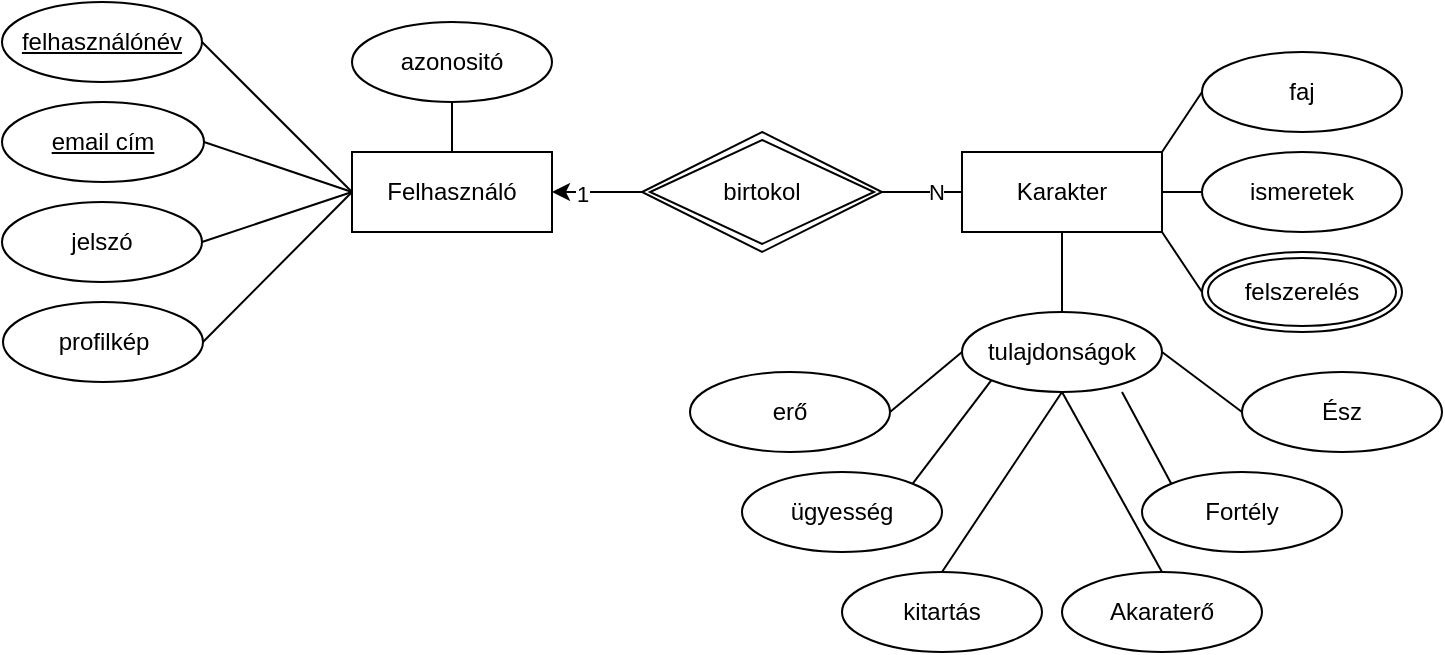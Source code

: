 <mxfile version="24.7.17">
  <diagram name="Page-1" id="e-pD4XbrYedEOlAOlbi6">
    <mxGraphModel dx="1195" dy="712" grid="1" gridSize="10" guides="1" tooltips="1" connect="1" arrows="1" fold="1" page="1" pageScale="1" pageWidth="827" pageHeight="1169" math="0" shadow="0">
      <root>
        <mxCell id="0" />
        <mxCell id="1" parent="0" />
        <mxCell id="6tl0_UV2vyWzfa311lcC-17" style="rounded=0;orthogonalLoop=1;jettySize=auto;html=1;exitX=0;exitY=0.5;exitDx=0;exitDy=0;entryX=1;entryY=0.5;entryDx=0;entryDy=0;endArrow=none;endFill=0;" edge="1" parent="1" source="6tl0_UV2vyWzfa311lcC-1" target="6tl0_UV2vyWzfa311lcC-2">
          <mxGeometry relative="1" as="geometry" />
        </mxCell>
        <mxCell id="6tl0_UV2vyWzfa311lcC-18" style="rounded=0;orthogonalLoop=1;jettySize=auto;html=1;exitX=0;exitY=0.5;exitDx=0;exitDy=0;entryX=1;entryY=0.5;entryDx=0;entryDy=0;endArrow=none;endFill=0;" edge="1" parent="1" source="6tl0_UV2vyWzfa311lcC-1" target="6tl0_UV2vyWzfa311lcC-3">
          <mxGeometry relative="1" as="geometry" />
        </mxCell>
        <mxCell id="6tl0_UV2vyWzfa311lcC-19" style="rounded=0;orthogonalLoop=1;jettySize=auto;html=1;exitX=0;exitY=0.5;exitDx=0;exitDy=0;entryX=1;entryY=0.5;entryDx=0;entryDy=0;endArrow=none;endFill=0;" edge="1" parent="1" source="6tl0_UV2vyWzfa311lcC-1" target="6tl0_UV2vyWzfa311lcC-4">
          <mxGeometry relative="1" as="geometry" />
        </mxCell>
        <mxCell id="6tl0_UV2vyWzfa311lcC-20" style="rounded=0;orthogonalLoop=1;jettySize=auto;html=1;exitX=0;exitY=0.5;exitDx=0;exitDy=0;entryX=1;entryY=0.5;entryDx=0;entryDy=0;endArrow=none;endFill=0;" edge="1" parent="1" source="6tl0_UV2vyWzfa311lcC-1" target="6tl0_UV2vyWzfa311lcC-8">
          <mxGeometry relative="1" as="geometry" />
        </mxCell>
        <mxCell id="6tl0_UV2vyWzfa311lcC-52" style="edgeStyle=orthogonalEdgeStyle;rounded=0;orthogonalLoop=1;jettySize=auto;html=1;exitX=0.5;exitY=0;exitDx=0;exitDy=0;entryX=0.5;entryY=1;entryDx=0;entryDy=0;endArrow=none;endFill=0;" edge="1" parent="1" source="6tl0_UV2vyWzfa311lcC-1" target="6tl0_UV2vyWzfa311lcC-50">
          <mxGeometry relative="1" as="geometry" />
        </mxCell>
        <mxCell id="6tl0_UV2vyWzfa311lcC-1" value="Felhasználó" style="whiteSpace=wrap;html=1;align=center;" vertex="1" parent="1">
          <mxGeometry x="229" y="295" width="100" height="40" as="geometry" />
        </mxCell>
        <mxCell id="6tl0_UV2vyWzfa311lcC-2" value="felhasználónév" style="ellipse;whiteSpace=wrap;html=1;align=center;fontStyle=4;" vertex="1" parent="1">
          <mxGeometry x="54" y="220" width="100" height="40" as="geometry" />
        </mxCell>
        <mxCell id="6tl0_UV2vyWzfa311lcC-3" value="email cím" style="ellipse;whiteSpace=wrap;html=1;align=center;fontStyle=4;" vertex="1" parent="1">
          <mxGeometry x="54" y="270" width="101" height="40" as="geometry" />
        </mxCell>
        <mxCell id="6tl0_UV2vyWzfa311lcC-4" value="jelszó" style="ellipse;whiteSpace=wrap;html=1;align=center;" vertex="1" parent="1">
          <mxGeometry x="54" y="320" width="100" height="40" as="geometry" />
        </mxCell>
        <mxCell id="6tl0_UV2vyWzfa311lcC-8" value="profilkép" style="ellipse;whiteSpace=wrap;html=1;align=center;" vertex="1" parent="1">
          <mxGeometry x="54.5" y="370" width="100" height="40" as="geometry" />
        </mxCell>
        <mxCell id="6tl0_UV2vyWzfa311lcC-14" style="edgeStyle=orthogonalEdgeStyle;rounded=0;orthogonalLoop=1;jettySize=auto;html=1;exitX=0;exitY=0.5;exitDx=0;exitDy=0;entryX=1;entryY=0.5;entryDx=0;entryDy=0;" edge="1" parent="1" source="6tl0_UV2vyWzfa311lcC-51" target="6tl0_UV2vyWzfa311lcC-1">
          <mxGeometry relative="1" as="geometry">
            <mxPoint x="374" y="315" as="sourcePoint" />
          </mxGeometry>
        </mxCell>
        <mxCell id="6tl0_UV2vyWzfa311lcC-21" value="1" style="edgeLabel;html=1;align=center;verticalAlign=middle;resizable=0;points=[];" vertex="1" connectable="0" parent="6tl0_UV2vyWzfa311lcC-14">
          <mxGeometry x="0.347" y="1" relative="1" as="geometry">
            <mxPoint as="offset" />
          </mxGeometry>
        </mxCell>
        <mxCell id="6tl0_UV2vyWzfa311lcC-11" value="Karakter" style="whiteSpace=wrap;html=1;align=center;" vertex="1" parent="1">
          <mxGeometry x="534" y="295" width="100" height="40" as="geometry" />
        </mxCell>
        <mxCell id="6tl0_UV2vyWzfa311lcC-15" value="" style="edgeStyle=orthogonalEdgeStyle;rounded=0;orthogonalLoop=1;jettySize=auto;html=1;exitX=0;exitY=0.5;exitDx=0;exitDy=0;entryX=1;entryY=0.5;entryDx=0;entryDy=0;endArrow=none;endFill=0;" edge="1" parent="1" source="6tl0_UV2vyWzfa311lcC-11" target="6tl0_UV2vyWzfa311lcC-51">
          <mxGeometry relative="1" as="geometry">
            <mxPoint x="634" y="315" as="sourcePoint" />
            <mxPoint x="494" y="315" as="targetPoint" />
          </mxGeometry>
        </mxCell>
        <mxCell id="6tl0_UV2vyWzfa311lcC-22" value="N" style="edgeLabel;html=1;align=center;verticalAlign=middle;resizable=0;points=[];" vertex="1" connectable="0" parent="6tl0_UV2vyWzfa311lcC-15">
          <mxGeometry x="-0.356" relative="1" as="geometry">
            <mxPoint as="offset" />
          </mxGeometry>
        </mxCell>
        <mxCell id="6tl0_UV2vyWzfa311lcC-35" style="rounded=0;orthogonalLoop=1;jettySize=auto;html=1;exitX=0.5;exitY=0;exitDx=0;exitDy=0;entryX=0.5;entryY=1;entryDx=0;entryDy=0;endArrow=none;endFill=0;" edge="1" parent="1" source="6tl0_UV2vyWzfa311lcC-23" target="6tl0_UV2vyWzfa311lcC-11">
          <mxGeometry relative="1" as="geometry" />
        </mxCell>
        <mxCell id="6tl0_UV2vyWzfa311lcC-23" value="tulajdonságok" style="ellipse;whiteSpace=wrap;html=1;align=center;" vertex="1" parent="1">
          <mxGeometry x="534" y="375" width="100" height="40" as="geometry" />
        </mxCell>
        <mxCell id="6tl0_UV2vyWzfa311lcC-43" style="rounded=0;orthogonalLoop=1;jettySize=auto;html=1;exitX=0;exitY=0.5;exitDx=0;exitDy=0;entryX=1;entryY=0;entryDx=0;entryDy=0;endArrow=none;endFill=0;" edge="1" parent="1" source="6tl0_UV2vyWzfa311lcC-24" target="6tl0_UV2vyWzfa311lcC-11">
          <mxGeometry relative="1" as="geometry" />
        </mxCell>
        <mxCell id="6tl0_UV2vyWzfa311lcC-24" value="faj" style="ellipse;whiteSpace=wrap;html=1;align=center;" vertex="1" parent="1">
          <mxGeometry x="654" y="245" width="100" height="40" as="geometry" />
        </mxCell>
        <mxCell id="6tl0_UV2vyWzfa311lcC-42" style="rounded=0;orthogonalLoop=1;jettySize=auto;html=1;exitX=0;exitY=0.5;exitDx=0;exitDy=0;entryX=1;entryY=0.5;entryDx=0;entryDy=0;endArrow=none;endFill=0;" edge="1" parent="1" source="6tl0_UV2vyWzfa311lcC-25" target="6tl0_UV2vyWzfa311lcC-11">
          <mxGeometry relative="1" as="geometry" />
        </mxCell>
        <mxCell id="6tl0_UV2vyWzfa311lcC-25" value="ismeretek" style="ellipse;whiteSpace=wrap;html=1;align=center;" vertex="1" parent="1">
          <mxGeometry x="654" y="295" width="100" height="40" as="geometry" />
        </mxCell>
        <mxCell id="6tl0_UV2vyWzfa311lcC-41" style="rounded=0;orthogonalLoop=1;jettySize=auto;html=1;exitX=1;exitY=0.5;exitDx=0;exitDy=0;entryX=0;entryY=0.5;entryDx=0;entryDy=0;endArrow=none;endFill=0;" edge="1" parent="1" source="6tl0_UV2vyWzfa311lcC-26" target="6tl0_UV2vyWzfa311lcC-23">
          <mxGeometry relative="1" as="geometry" />
        </mxCell>
        <mxCell id="6tl0_UV2vyWzfa311lcC-26" value="erő" style="ellipse;whiteSpace=wrap;html=1;align=center;" vertex="1" parent="1">
          <mxGeometry x="398" y="405" width="100" height="40" as="geometry" />
        </mxCell>
        <mxCell id="6tl0_UV2vyWzfa311lcC-40" style="rounded=0;orthogonalLoop=1;jettySize=auto;html=1;exitX=1;exitY=0;exitDx=0;exitDy=0;entryX=0;entryY=1;entryDx=0;entryDy=0;endArrow=none;endFill=0;" edge="1" parent="1" source="6tl0_UV2vyWzfa311lcC-27" target="6tl0_UV2vyWzfa311lcC-23">
          <mxGeometry relative="1" as="geometry" />
        </mxCell>
        <mxCell id="6tl0_UV2vyWzfa311lcC-27" value="ügyesség" style="ellipse;whiteSpace=wrap;html=1;align=center;" vertex="1" parent="1">
          <mxGeometry x="424" y="455" width="100" height="40" as="geometry" />
        </mxCell>
        <mxCell id="6tl0_UV2vyWzfa311lcC-39" style="rounded=0;orthogonalLoop=1;jettySize=auto;html=1;exitX=0.5;exitY=0;exitDx=0;exitDy=0;entryX=0.5;entryY=1;entryDx=0;entryDy=0;endArrow=none;endFill=0;" edge="1" parent="1" source="6tl0_UV2vyWzfa311lcC-28" target="6tl0_UV2vyWzfa311lcC-23">
          <mxGeometry relative="1" as="geometry" />
        </mxCell>
        <mxCell id="6tl0_UV2vyWzfa311lcC-28" value="kitartás" style="ellipse;whiteSpace=wrap;html=1;align=center;" vertex="1" parent="1">
          <mxGeometry x="474" y="505" width="100" height="40" as="geometry" />
        </mxCell>
        <mxCell id="6tl0_UV2vyWzfa311lcC-31" value="Fortély" style="ellipse;whiteSpace=wrap;html=1;align=center;" vertex="1" parent="1">
          <mxGeometry x="624" y="455" width="100" height="40" as="geometry" />
        </mxCell>
        <mxCell id="6tl0_UV2vyWzfa311lcC-36" style="rounded=0;orthogonalLoop=1;jettySize=auto;html=1;exitX=0;exitY=0.5;exitDx=0;exitDy=0;entryX=1;entryY=0.5;entryDx=0;entryDy=0;endArrow=none;endFill=0;" edge="1" parent="1" source="6tl0_UV2vyWzfa311lcC-32" target="6tl0_UV2vyWzfa311lcC-23">
          <mxGeometry relative="1" as="geometry" />
        </mxCell>
        <mxCell id="6tl0_UV2vyWzfa311lcC-32" value="Ész" style="ellipse;whiteSpace=wrap;html=1;align=center;" vertex="1" parent="1">
          <mxGeometry x="674" y="405" width="100" height="40" as="geometry" />
        </mxCell>
        <mxCell id="6tl0_UV2vyWzfa311lcC-38" style="rounded=0;orthogonalLoop=1;jettySize=auto;html=1;exitX=0.5;exitY=0;exitDx=0;exitDy=0;entryX=0.5;entryY=1;entryDx=0;entryDy=0;endArrow=none;endFill=0;" edge="1" parent="1" source="6tl0_UV2vyWzfa311lcC-33" target="6tl0_UV2vyWzfa311lcC-23">
          <mxGeometry relative="1" as="geometry" />
        </mxCell>
        <mxCell id="6tl0_UV2vyWzfa311lcC-33" value="Akaraterő" style="ellipse;whiteSpace=wrap;html=1;align=center;" vertex="1" parent="1">
          <mxGeometry x="584" y="505" width="100" height="40" as="geometry" />
        </mxCell>
        <mxCell id="6tl0_UV2vyWzfa311lcC-37" style="rounded=0;orthogonalLoop=1;jettySize=auto;html=1;exitX=0;exitY=0;exitDx=0;exitDy=0;entryX=0.8;entryY=1;entryDx=0;entryDy=0;entryPerimeter=0;endArrow=none;endFill=0;" edge="1" parent="1" source="6tl0_UV2vyWzfa311lcC-31" target="6tl0_UV2vyWzfa311lcC-23">
          <mxGeometry relative="1" as="geometry" />
        </mxCell>
        <mxCell id="6tl0_UV2vyWzfa311lcC-47" style="rounded=0;orthogonalLoop=1;jettySize=auto;html=1;exitX=0;exitY=0.5;exitDx=0;exitDy=0;entryX=1;entryY=1;entryDx=0;entryDy=0;endArrow=none;endFill=0;" edge="1" parent="1" source="6tl0_UV2vyWzfa311lcC-46" target="6tl0_UV2vyWzfa311lcC-11">
          <mxGeometry relative="1" as="geometry" />
        </mxCell>
        <mxCell id="6tl0_UV2vyWzfa311lcC-46" value="felszerelés" style="ellipse;shape=doubleEllipse;margin=3;whiteSpace=wrap;html=1;align=center;" vertex="1" parent="1">
          <mxGeometry x="654" y="345" width="100" height="40" as="geometry" />
        </mxCell>
        <mxCell id="6tl0_UV2vyWzfa311lcC-50" value="azonositó" style="ellipse;whiteSpace=wrap;html=1;align=center;" vertex="1" parent="1">
          <mxGeometry x="229" y="230" width="100" height="40" as="geometry" />
        </mxCell>
        <mxCell id="6tl0_UV2vyWzfa311lcC-51" value="birtokol" style="shape=rhombus;double=1;perimeter=rhombusPerimeter;whiteSpace=wrap;html=1;align=center;" vertex="1" parent="1">
          <mxGeometry x="374" y="285" width="120" height="60" as="geometry" />
        </mxCell>
      </root>
    </mxGraphModel>
  </diagram>
</mxfile>
